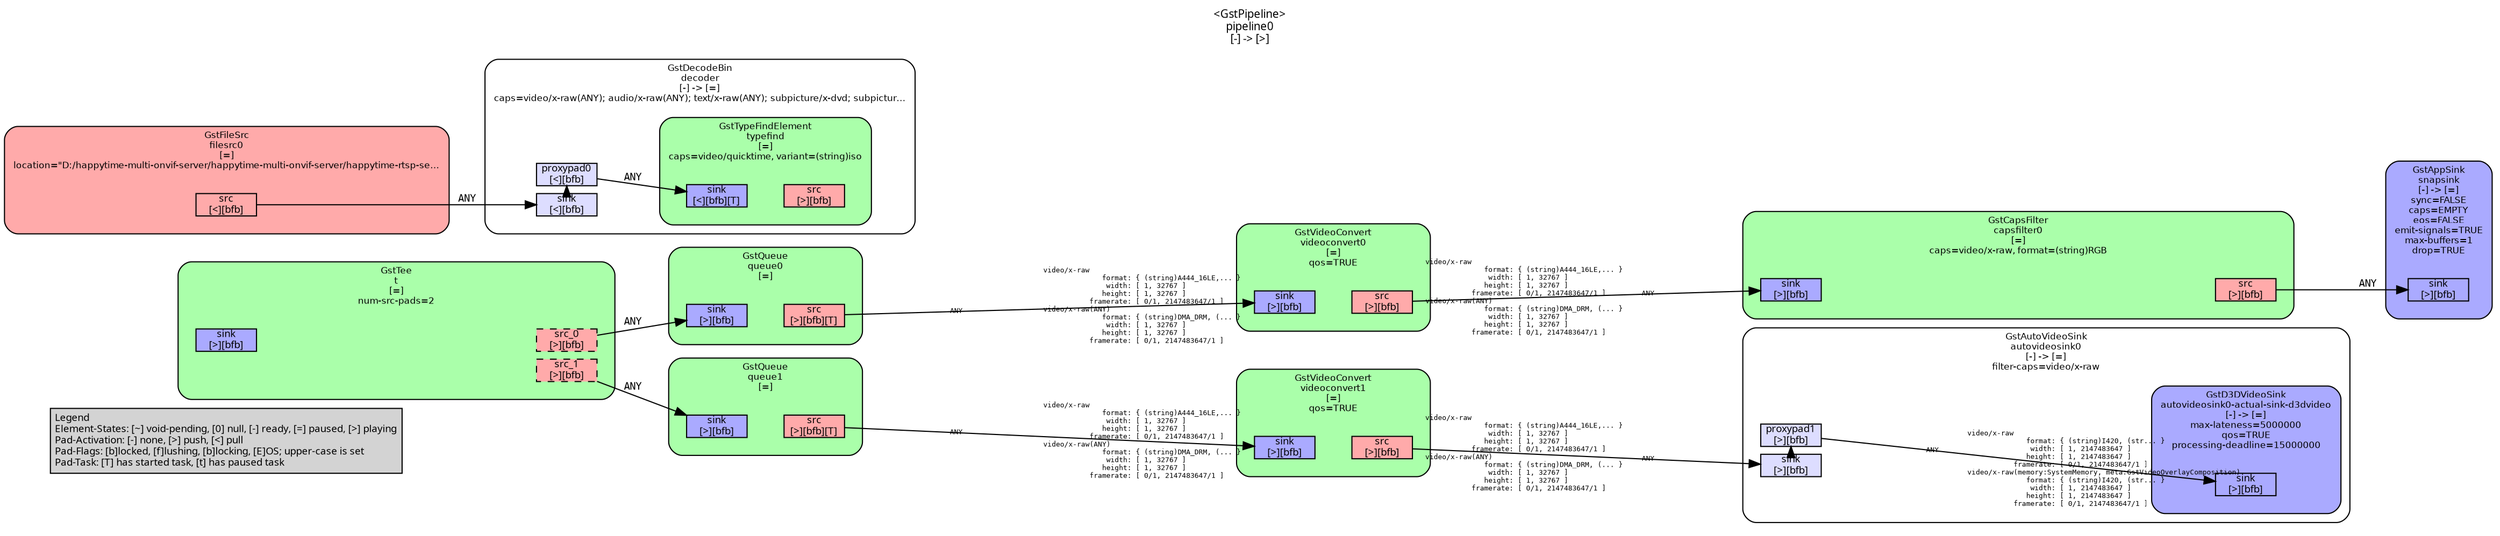 digraph pipeline {
  rankdir=LR;
  fontname="sans";
  fontsize="10";
  labelloc=t;
  nodesep=.1;
  ranksep=.2;
  label="<GstPipeline>\npipeline0\n[-] -> [>]";
  node [style="filled,rounded", shape=box, fontsize="9", fontname="sans", margin="0.0,0.0"];
  edge [labelfontsize="6", fontsize="9", fontname="monospace"];
  
  legend [
    pos="0,0!",
    margin="0.05,0.05",
    style="filled",
    label="Legend\lElement-States: [~] void-pending, [0] null, [-] ready, [=] paused, [>] playing\lPad-Activation: [-] none, [>] push, [<] pull\lPad-Flags: [b]locked, [f]lushing, [b]locking, [E]OS; upper-case is set\lPad-Task: [T] has started task, [t] has paused task\l",
  ];
  subgraph cluster_autovideosink0_000001EFE7AB6020 {
    fontname="Bitstream Vera Sans";
    fontsize="8";
    style="filled,rounded";
    color=black;
    label="GstAutoVideoSink\nautovideosink0\n[-] -> [=]\nfilter-caps=video/x-raw";
    subgraph cluster_autovideosink0_000001EFE7AB6020_sink {
      label="";
      style="invis";
      _proxypad1_000001EFE7A9CFC0 [color=black, fillcolor="#ddddff", label="proxypad1\n[>][bfb]", height="0.2", style="filled,solid"];
    autovideosink0_000001EFE7AB6020_sink_000001EFE7A861F0 -> _proxypad1_000001EFE7A9CFC0 [style=dashed, minlen=0]
      autovideosink0_000001EFE7AB6020_sink_000001EFE7A861F0 [color=black, fillcolor="#ddddff", label="sink\n[>][bfb]", height="0.2", style="filled,solid"];
    }

    fillcolor="#ffffff";
    subgraph cluster_autovideosink0_actual_sink_d3dvideo_000001EFE7B6B0F0 {
      fontname="Bitstream Vera Sans";
      fontsize="8";
      style="filled,rounded";
      color=black;
      label="GstD3DVideoSink\nautovideosink0-actual-sink-d3dvideo\n[-] -> [=]\nmax-lateness=5000000\nqos=TRUE\nprocessing-deadline=15000000";
      subgraph cluster_autovideosink0_actual_sink_d3dvideo_000001EFE7B6B0F0_sink {
        label="";
        style="invis";
        autovideosink0_actual_sink_d3dvideo_000001EFE7B6B0F0_sink_000001EFE803BD50 [color=black, fillcolor="#aaaaff", label="sink\n[>][bfb]", height="0.2", style="filled,solid"];
      }

      fillcolor="#aaaaff";
    }

    _proxypad1_000001EFE7A9CFC0 -> autovideosink0_actual_sink_d3dvideo_000001EFE7B6B0F0_sink_000001EFE803BD50 [labeldistance="10", labelangle="0", label="                                                  ", taillabel="ANY", headlabel="video/x-raw\l              format: { (string)I420, (str... }\l               width: [ 1, 2147483647 ]\l              height: [ 1, 2147483647 ]\l           framerate: [ 0/1, 2147483647/1 ]\lvideo/x-raw(memory:SystemMemory, meta:GstVideoOverlayComposition)\l              format: { (string)I420, (str... }\l               width: [ 1, 2147483647 ]\l              height: [ 1, 2147483647 ]\l           framerate: [ 0/1, 2147483647/1 ]\l"]
  }

  subgraph cluster_videoconvert1_000001EFE54C39B0 {
    fontname="Bitstream Vera Sans";
    fontsize="8";
    style="filled,rounded";
    color=black;
    label="GstVideoConvert\nvideoconvert1\n[=]\nqos=TRUE";
    subgraph cluster_videoconvert1_000001EFE54C39B0_sink {
      label="";
      style="invis";
      videoconvert1_000001EFE54C39B0_sink_000001EFE7ACC540 [color=black, fillcolor="#aaaaff", label="sink\n[>][bfb]", height="0.2", style="filled,solid"];
    }

    subgraph cluster_videoconvert1_000001EFE54C39B0_src {
      label="";
      style="invis";
      videoconvert1_000001EFE54C39B0_src_000001EFE7ACDC60 [color=black, fillcolor="#ffaaaa", label="src\n[>][bfb]", height="0.2", style="filled,solid"];
    }

    videoconvert1_000001EFE54C39B0_sink_000001EFE7ACC540 -> videoconvert1_000001EFE54C39B0_src_000001EFE7ACDC60 [style="invis"];
    fillcolor="#aaffaa";
  }

  videoconvert1_000001EFE54C39B0_src_000001EFE7ACDC60 -> autovideosink0_000001EFE7AB6020_sink_000001EFE7A861F0 [labeldistance="10", labelangle="0", label="                                                  ", taillabel="video/x-raw\l              format: { (string)A444_16LE,... }\l               width: [ 1, 32767 ]\l              height: [ 1, 32767 ]\l           framerate: [ 0/1, 2147483647/1 ]\lvideo/x-raw(ANY)\l              format: { (string)DMA_DRM, (... }\l               width: [ 1, 32767 ]\l              height: [ 1, 32767 ]\l           framerate: [ 0/1, 2147483647/1 ]\l", headlabel="ANY"]
  subgraph cluster_queue1_000001EFE7AC2860 {
    fontname="Bitstream Vera Sans";
    fontsize="8";
    style="filled,rounded";
    color=black;
    label="GstQueue\nqueue1\n[=]";
    subgraph cluster_queue1_000001EFE7AC2860_sink {
      label="";
      style="invis";
      queue1_000001EFE7AC2860_sink_000001EFE7ACDA10 [color=black, fillcolor="#aaaaff", label="sink\n[>][bfb]", height="0.2", style="filled,solid"];
    }

    subgraph cluster_queue1_000001EFE7AC2860_src {
      label="";
      style="invis";
      queue1_000001EFE7AC2860_src_000001EFE7ACC790 [color=black, fillcolor="#ffaaaa", label="src\n[>][bfb][T]", height="0.2", style="filled,solid"];
    }

    queue1_000001EFE7AC2860_sink_000001EFE7ACDA10 -> queue1_000001EFE7AC2860_src_000001EFE7ACC790 [style="invis"];
    fillcolor="#aaffaa";
  }

  queue1_000001EFE7AC2860_src_000001EFE7ACC790 -> videoconvert1_000001EFE54C39B0_sink_000001EFE7ACC540 [labeldistance="10", labelangle="0", label="                                                  ", taillabel="ANY", headlabel="video/x-raw\l              format: { (string)A444_16LE,... }\l               width: [ 1, 32767 ]\l              height: [ 1, 32767 ]\l           framerate: [ 0/1, 2147483647/1 ]\lvideo/x-raw(ANY)\l              format: { (string)DMA_DRM, (... }\l               width: [ 1, 32767 ]\l              height: [ 1, 32767 ]\l           framerate: [ 0/1, 2147483647/1 ]\l"]
  subgraph cluster_snapsink_000001EFE54FDCB0 {
    fontname="Bitstream Vera Sans";
    fontsize="8";
    style="filled,rounded";
    color=black;
    label="GstAppSink\nsnapsink\n[-] -> [=]\nsync=FALSE\ncaps=EMPTY\neos=FALSE\nemit-signals=TRUE\nmax-buffers=1\ndrop=TRUE";
    subgraph cluster_snapsink_000001EFE54FDCB0_sink {
      label="";
      style="invis";
      snapsink_000001EFE54FDCB0_sink_000001EFE7AC38E0 [color=black, fillcolor="#aaaaff", label="sink\n[>][bfb]", height="0.2", style="filled,solid"];
    }

    fillcolor="#aaaaff";
  }

  subgraph cluster_capsfilter0_000001EFE7929ED0 {
    fontname="Bitstream Vera Sans";
    fontsize="8";
    style="filled,rounded";
    color=black;
    label="GstCapsFilter\ncapsfilter0\n[=]\ncaps=video/x-raw, format=(string)RGB";
    subgraph cluster_capsfilter0_000001EFE7929ED0_sink {
      label="";
      style="invis";
      capsfilter0_000001EFE7929ED0_sink_000001EFE5520C90 [color=black, fillcolor="#aaaaff", label="sink\n[>][bfb]", height="0.2", style="filled,solid"];
    }

    subgraph cluster_capsfilter0_000001EFE7929ED0_src {
      label="";
      style="invis";
      capsfilter0_000001EFE7929ED0_src_000001EFE797F050 [color=black, fillcolor="#ffaaaa", label="src\n[>][bfb]", height="0.2", style="filled,solid"];
    }

    capsfilter0_000001EFE7929ED0_sink_000001EFE5520C90 -> capsfilter0_000001EFE7929ED0_src_000001EFE797F050 [style="invis"];
    fillcolor="#aaffaa";
  }

  capsfilter0_000001EFE7929ED0_src_000001EFE797F050 -> snapsink_000001EFE54FDCB0_sink_000001EFE7AC38E0 [label="ANY"]
  subgraph cluster_videoconvert0_000001EFE7AC30F0 {
    fontname="Bitstream Vera Sans";
    fontsize="8";
    style="filled,rounded";
    color=black;
    label="GstVideoConvert\nvideoconvert0\n[=]\nqos=TRUE";
    subgraph cluster_videoconvert0_000001EFE7AC30F0_sink {
      label="";
      style="invis";
      videoconvert0_000001EFE7AC30F0_sink_000001EFE551A980 [color=black, fillcolor="#aaaaff", label="sink\n[>][bfb]", height="0.2", style="filled,solid"];
    }

    subgraph cluster_videoconvert0_000001EFE7AC30F0_src {
      label="";
      style="invis";
      videoconvert0_000001EFE7AC30F0_src_000001EFE7969C10 [color=black, fillcolor="#ffaaaa", label="src\n[>][bfb]", height="0.2", style="filled,solid"];
    }

    videoconvert0_000001EFE7AC30F0_sink_000001EFE551A980 -> videoconvert0_000001EFE7AC30F0_src_000001EFE7969C10 [style="invis"];
    fillcolor="#aaffaa";
  }

  videoconvert0_000001EFE7AC30F0_src_000001EFE7969C10 -> capsfilter0_000001EFE7929ED0_sink_000001EFE5520C90 [labeldistance="10", labelangle="0", label="                                                  ", taillabel="video/x-raw\l              format: { (string)A444_16LE,... }\l               width: [ 1, 32767 ]\l              height: [ 1, 32767 ]\l           framerate: [ 0/1, 2147483647/1 ]\lvideo/x-raw(ANY)\l              format: { (string)DMA_DRM, (... }\l               width: [ 1, 32767 ]\l              height: [ 1, 32767 ]\l           framerate: [ 0/1, 2147483647/1 ]\l", headlabel="ANY"]
  subgraph cluster_queue0_000001EFE78FAFF0 {
    fontname="Bitstream Vera Sans";
    fontsize="8";
    style="filled,rounded";
    color=black;
    label="GstQueue\nqueue0\n[=]";
    subgraph cluster_queue0_000001EFE78FAFF0_sink {
      label="";
      style="invis";
      queue0_000001EFE78FAFF0_sink_000001EFE78C9BD0 [color=black, fillcolor="#aaaaff", label="sink\n[>][bfb]", height="0.2", style="filled,solid"];
    }

    subgraph cluster_queue0_000001EFE78FAFF0_src {
      label="";
      style="invis";
      queue0_000001EFE78FAFF0_src_000001EFE79437E0 [color=black, fillcolor="#ffaaaa", label="src\n[>][bfb][T]", height="0.2", style="filled,solid"];
    }

    queue0_000001EFE78FAFF0_sink_000001EFE78C9BD0 -> queue0_000001EFE78FAFF0_src_000001EFE79437E0 [style="invis"];
    fillcolor="#aaffaa";
  }

  queue0_000001EFE78FAFF0_src_000001EFE79437E0 -> videoconvert0_000001EFE7AC30F0_sink_000001EFE551A980 [labeldistance="10", labelangle="0", label="                                                  ", taillabel="ANY", headlabel="video/x-raw\l              format: { (string)A444_16LE,... }\l               width: [ 1, 32767 ]\l              height: [ 1, 32767 ]\l           framerate: [ 0/1, 2147483647/1 ]\lvideo/x-raw(ANY)\l              format: { (string)DMA_DRM, (... }\l               width: [ 1, 32767 ]\l              height: [ 1, 32767 ]\l           framerate: [ 0/1, 2147483647/1 ]\l"]
  subgraph cluster_t_000001EFE7AB4000 {
    fontname="Bitstream Vera Sans";
    fontsize="8";
    style="filled,rounded";
    color=black;
    label="GstTee\nt\n[=]\nnum-src-pads=2";
    subgraph cluster_t_000001EFE7AB4000_sink {
      label="";
      style="invis";
      t_000001EFE7AB4000_sink_000001EFE5495630 [color=black, fillcolor="#aaaaff", label="sink\n[>][bfb]", height="0.2", style="filled,solid"];
    }

    subgraph cluster_t_000001EFE7AB4000_src {
      label="";
      style="invis";
      t_000001EFE7AB4000_src_0_000001EFE7A9D210 [color=black, fillcolor="#ffaaaa", label="src_0\n[>][bfb]", height="0.2", style="filled,dashed"];
      t_000001EFE7AB4000_src_1_000001EFE7A9D470 [color=black, fillcolor="#ffaaaa", label="src_1\n[>][bfb]", height="0.2", style="filled,dashed"];
    }

    t_000001EFE7AB4000_sink_000001EFE5495630 -> t_000001EFE7AB4000_src_0_000001EFE7A9D210 [style="invis"];
    fillcolor="#aaffaa";
  }

  t_000001EFE7AB4000_src_0_000001EFE7A9D210 -> queue0_000001EFE78FAFF0_sink_000001EFE78C9BD0 [label="ANY"]
  t_000001EFE7AB4000_src_1_000001EFE7A9D470 -> queue1_000001EFE7AC2860_sink_000001EFE7ACDA10 [label="ANY"]
  subgraph cluster_decoder_000001EFE7947680 {
    fontname="Bitstream Vera Sans";
    fontsize="8";
    style="filled,rounded";
    color=black;
    label="GstDecodeBin\ndecoder\n[-] -> [=]\ncaps=video/x-raw(ANY); audio/x-raw(ANY); text/x-raw(ANY); subpicture/x-dvd; subpictur…";
    subgraph cluster_decoder_000001EFE7947680_sink {
      label="";
      style="invis";
      _proxypad0_000001EFE7A9D6E0 [color=black, fillcolor="#ddddff", label="proxypad0\n[<][bfb]", height="0.2", style="filled,solid"];
    decoder_000001EFE7947680_sink_000001EFE7A866D0 -> _proxypad0_000001EFE7A9D6E0 [style=dashed, minlen=0]
      decoder_000001EFE7947680_sink_000001EFE7A866D0 [color=black, fillcolor="#ddddff", label="sink\n[<][bfb]", height="0.2", style="filled,solid"];
    }

    fillcolor="#ffffff";
    subgraph cluster_typefind_000001EFE7AB1090 {
      fontname="Bitstream Vera Sans";
      fontsize="8";
      style="filled,rounded";
      color=black;
      label="GstTypeFindElement\ntypefind\n[=]\ncaps=video/quicktime, variant=(string)iso";
      subgraph cluster_typefind_000001EFE7AB1090_sink {
        label="";
        style="invis";
        typefind_000001EFE7AB1090_sink_000001EFE7915D90 [color=black, fillcolor="#aaaaff", label="sink\n[<][bfb][T]", height="0.2", style="filled,solid"];
      }

      subgraph cluster_typefind_000001EFE7AB1090_src {
        label="";
        style="invis";
        typefind_000001EFE7AB1090_src_000001EFE548DC60 [color=black, fillcolor="#ffaaaa", label="src\n[>][bfb]", height="0.2", style="filled,solid"];
      }

      typefind_000001EFE7AB1090_sink_000001EFE7915D90 -> typefind_000001EFE7AB1090_src_000001EFE548DC60 [style="invis"];
      fillcolor="#aaffaa";
    }

    _proxypad0_000001EFE7A9D6E0 -> typefind_000001EFE7AB1090_sink_000001EFE7915D90 [label="ANY"]
  }

  subgraph cluster_filesrc0_000001EFE554ECE0 {
    fontname="Bitstream Vera Sans";
    fontsize="8";
    style="filled,rounded";
    color=black;
    label="GstFileSrc\nfilesrc0\n[=]\nlocation=\"D:/happytime-multi-onvif-server/happytime-multi-onvif-server/happytime-rtsp-se…";
    subgraph cluster_filesrc0_000001EFE554ECE0_src {
      label="";
      style="invis";
      filesrc0_000001EFE554ECE0_src_000001EFE78F8DB0 [color=black, fillcolor="#ffaaaa", label="src\n[<][bfb]", height="0.2", style="filled,solid"];
    }

    fillcolor="#ffaaaa";
  }

  filesrc0_000001EFE554ECE0_src_000001EFE78F8DB0 -> decoder_000001EFE7947680_sink_000001EFE7A866D0 [label="ANY"]
}
